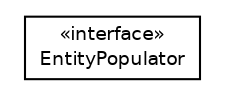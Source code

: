 #!/usr/local/bin/dot
#
# Class diagram 
# Generated by UMLGraph version R5_6 (http://www.umlgraph.org/)
#

digraph G {
	edge [fontname="Helvetica",fontsize=10,labelfontname="Helvetica",labelfontsize=10];
	node [fontname="Helvetica",fontsize=10,shape=plaintext];
	nodesep=0.25;
	ranksep=0.5;
	// net.ljcomputing.sr.persistence.EntityPopulator
	c402 [label=<<table title="net.ljcomputing.sr.persistence.EntityPopulator" border="0" cellborder="1" cellspacing="0" cellpadding="2" port="p" href="./EntityPopulator.html">
		<tr><td><table border="0" cellspacing="0" cellpadding="1">
<tr><td align="center" balign="center"> &#171;interface&#187; </td></tr>
<tr><td align="center" balign="center"> EntityPopulator </td></tr>
		</table></td></tr>
		</table>>, URL="./EntityPopulator.html", fontname="Helvetica", fontcolor="black", fontsize=9.0];
}

